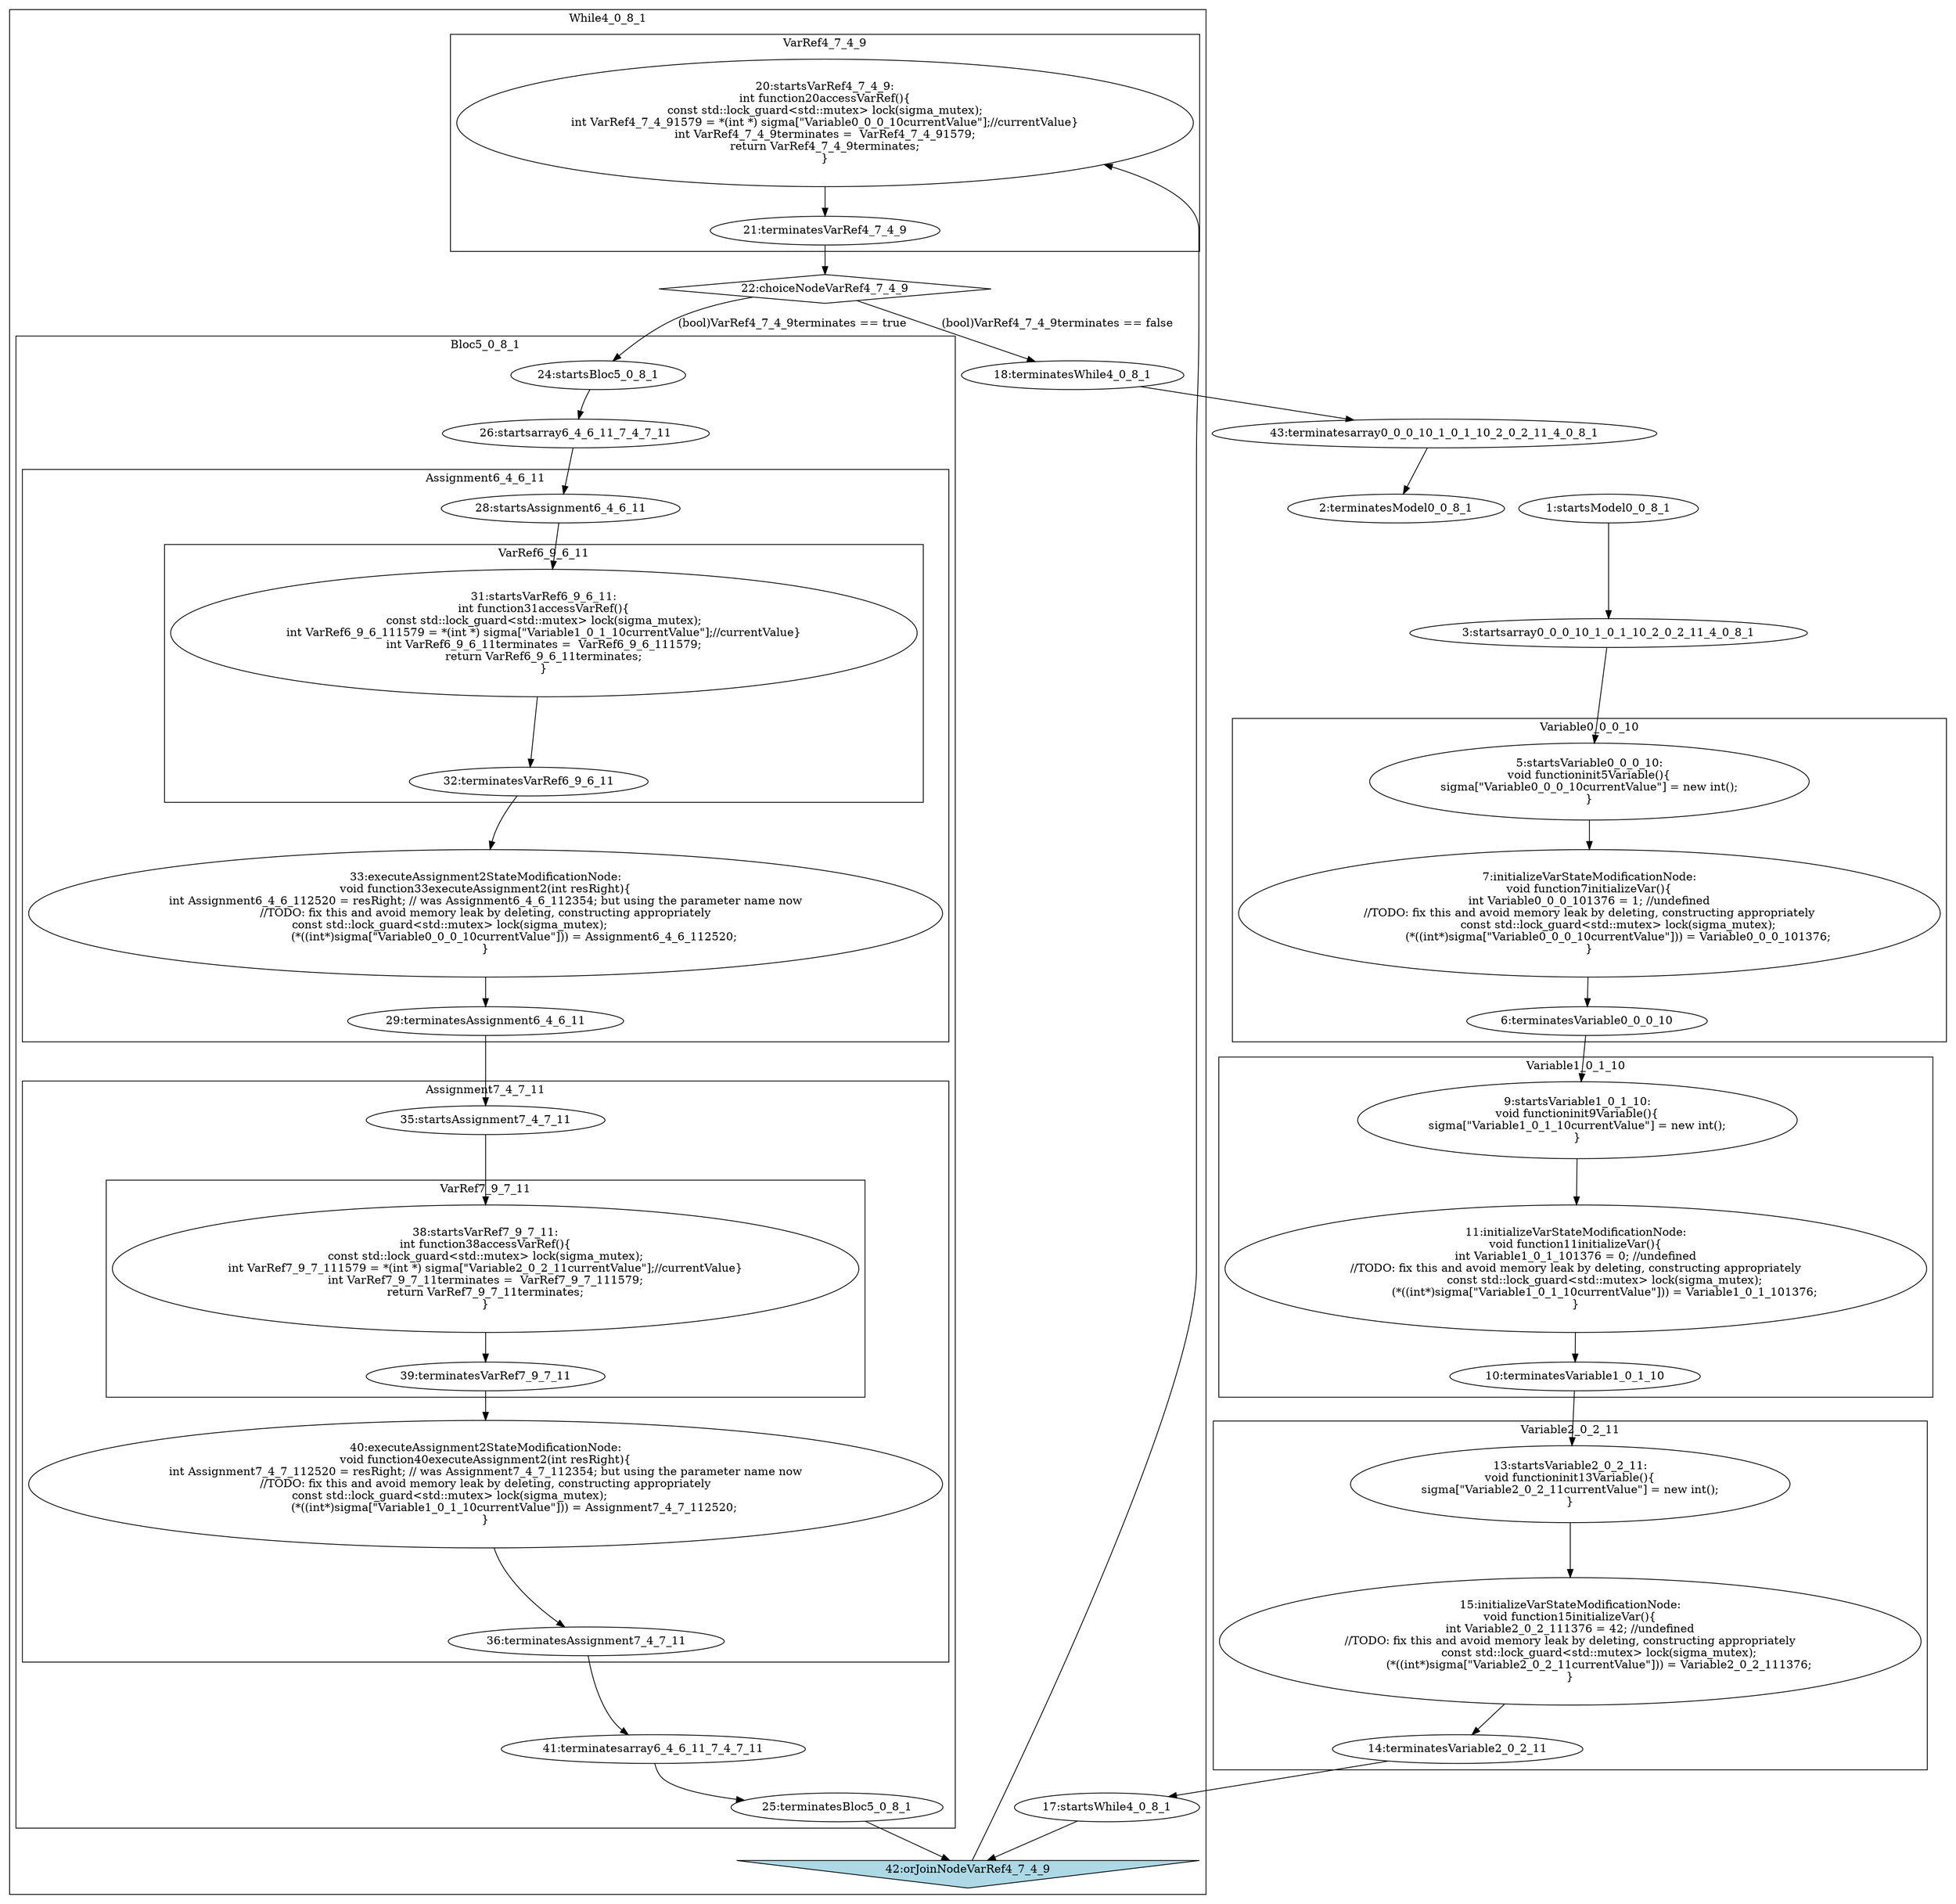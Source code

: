 digraph G {
subgraph cluster_4 {
label = "Variable0_0_0_10";
  "5" [label="5:startsVariable0_0_0_10:
void functioninit5Variable(){
sigma[\"Variable0_0_0_10currentValue\"] = new int();
}" shape="ellipse" ];
  "6" [label="6:terminatesVariable0_0_0_10" shape="ellipse" ];
  "7" [label="7:initializeVarStateModificationNode:
void function7initializeVar(){
int Variable0_0_0_101376 = 1; //undefined
//TODO: fix this and avoid memory leak by deleting, constructing appropriately
                const std::lock_guard<std::mutex> lock(sigma_mutex);
                (*((int*)sigma[\"Variable0_0_0_10currentValue\"])) = Variable0_0_0_101376;
}" shape="ellipse" ];
}
subgraph cluster_8 {
label = "Variable1_0_1_10";
  "9" [label="9:startsVariable1_0_1_10:
void functioninit9Variable(){
sigma[\"Variable1_0_1_10currentValue\"] = new int();
}" shape="ellipse" ];
  "10" [label="10:terminatesVariable1_0_1_10" shape="ellipse" ];
  "11" [label="11:initializeVarStateModificationNode:
void function11initializeVar(){
int Variable1_0_1_101376 = 0; //undefined
//TODO: fix this and avoid memory leak by deleting, constructing appropriately
                const std::lock_guard<std::mutex> lock(sigma_mutex);
                (*((int*)sigma[\"Variable1_0_1_10currentValue\"])) = Variable1_0_1_101376;
}" shape="ellipse" ];
}
subgraph cluster_12 {
label = "Variable2_0_2_11";
  "13" [label="13:startsVariable2_0_2_11:
void functioninit13Variable(){
sigma[\"Variable2_0_2_11currentValue\"] = new int();
}" shape="ellipse" ];
  "14" [label="14:terminatesVariable2_0_2_11" shape="ellipse" ];
  "15" [label="15:initializeVarStateModificationNode:
void function15initializeVar(){
int Variable2_0_2_111376 = 42; //undefined
//TODO: fix this and avoid memory leak by deleting, constructing appropriately
                const std::lock_guard<std::mutex> lock(sigma_mutex);
                (*((int*)sigma[\"Variable2_0_2_11currentValue\"])) = Variable2_0_2_111376;
}" shape="ellipse" ];
}
subgraph cluster_16 {
label = "While4_0_8_1";
  "17" [label="17:startsWhile4_0_8_1" shape="ellipse" ];
  "18" [label="18:terminatesWhile4_0_8_1" shape="ellipse" ];
  "22" [label="22:choiceNodeVarRef4_7_4_9" shape="diamond" ];
  "42" [label="42:orJoinNodeVarRef4_7_4_9" shape="invtriangle" style="filled" fillcolor="lightblue"];
subgraph cluster_19 {
label = "VarRef4_7_4_9";
  "20" [label="20:startsVarRef4_7_4_9:
int function20accessVarRef(){
const std::lock_guard<std::mutex> lock(sigma_mutex);
int VarRef4_7_4_91579 = *(int *) sigma[\"Variable0_0_0_10currentValue\"];//currentValue}
int VarRef4_7_4_9terminates =  VarRef4_7_4_91579;
return VarRef4_7_4_9terminates;
}" shape="ellipse" ];
  "21" [label="21:terminatesVarRef4_7_4_9" shape="ellipse" ];
}
subgraph cluster_23 {
label = "Bloc5_0_8_1";
  "24" [label="24:startsBloc5_0_8_1" shape="ellipse" ];
  "25" [label="25:terminatesBloc5_0_8_1" shape="ellipse" ];
  "26" [label="26:startsarray6_4_6_11_7_4_7_11" shape="ellipse" ];
  "41" [label="41:terminatesarray6_4_6_11_7_4_7_11" shape="ellipse" ];
subgraph cluster_27 {
label = "Assignment6_4_6_11";
  "28" [label="28:startsAssignment6_4_6_11" shape="ellipse" ];
  "29" [label="29:terminatesAssignment6_4_6_11" shape="ellipse" ];
  "33" [label="33:executeAssignment2StateModificationNode:
void function33executeAssignment2(int resRight){
int Assignment6_4_6_112520 = resRight; // was Assignment6_4_6_112354; but using the parameter name now
//TODO: fix this and avoid memory leak by deleting, constructing appropriately
                const std::lock_guard<std::mutex> lock(sigma_mutex);                                    
                (*((int*)sigma[\"Variable0_0_0_10currentValue\"])) = Assignment6_4_6_112520;
}" shape="ellipse" ];
subgraph cluster_30 {
label = "VarRef6_9_6_11";
  "31" [label="31:startsVarRef6_9_6_11:
int function31accessVarRef(){
const std::lock_guard<std::mutex> lock(sigma_mutex);
int VarRef6_9_6_111579 = *(int *) sigma[\"Variable1_0_1_10currentValue\"];//currentValue}
int VarRef6_9_6_11terminates =  VarRef6_9_6_111579;
return VarRef6_9_6_11terminates;
}" shape="ellipse" ];
  "32" [label="32:terminatesVarRef6_9_6_11" shape="ellipse" ];
}
}
subgraph cluster_34 {
label = "Assignment7_4_7_11";
  "35" [label="35:startsAssignment7_4_7_11" shape="ellipse" ];
  "36" [label="36:terminatesAssignment7_4_7_11" shape="ellipse" ];
  "40" [label="40:executeAssignment2StateModificationNode:
void function40executeAssignment2(int resRight){
int Assignment7_4_7_112520 = resRight; // was Assignment7_4_7_112354; but using the parameter name now
//TODO: fix this and avoid memory leak by deleting, constructing appropriately
                const std::lock_guard<std::mutex> lock(sigma_mutex);                                    
                (*((int*)sigma[\"Variable1_0_1_10currentValue\"])) = Assignment7_4_7_112520;
}" shape="ellipse" ];
subgraph cluster_37 {
label = "VarRef7_9_7_11";
  "38" [label="38:startsVarRef7_9_7_11:
int function38accessVarRef(){
const std::lock_guard<std::mutex> lock(sigma_mutex);
int VarRef7_9_7_111579 = *(int *) sigma[\"Variable2_0_2_11currentValue\"];//currentValue}
int VarRef7_9_7_11terminates =  VarRef7_9_7_111579;
return VarRef7_9_7_11terminates;
}" shape="ellipse" ];
  "39" [label="39:terminatesVarRef7_9_7_11" shape="ellipse" ];
}
}
}
}
  "1" [label="1:startsModel0_0_8_1" shape="ellipse" ];
  "2" [label="2:terminatesModel0_0_8_1" shape="ellipse" ];
  "3" [label="3:startsarray0_0_0_10_1_0_1_10_2_0_2_11_4_0_8_1" shape="ellipse" ];
  "43" [label="43:terminatesarray0_0_0_10_1_0_1_10_2_0_2_11_4_0_8_1" shape="ellipse" ];
  "5" -> "7" [label=""];
  "7" -> "6" [label=""];
  "9" -> "11" [label=""];
  "11" -> "10" [label=""];
  "13" -> "15" [label=""];
  "15" -> "14" [label=""];
  "20" -> "21" [label=""];
  "31" -> "32" [label=""];
  "28" -> "31" [label=""];
  "32" -> "33" [label=""];
  "33" -> "29" [label=""];
  "38" -> "39" [label=""];
  "35" -> "38" [label=""];
  "39" -> "40" [label=""];
  "40" -> "36" [label=""];
  "24" -> "26" [label=""];
  "26" -> "28" [label=""];
  "29" -> "35" [label=""];
  "36" -> "41" [label=""];
  "41" -> "25" [label=""];
  "17" -> "42" [label=""];
  "21" -> "22" [label=""];
  "22" -> "24" [label="(bool)VarRef4_7_4_9terminates == true"];
  "25" -> "42" [label=""];
  "42" -> "20" [label=""];
  "22" -> "18" [label="(bool)VarRef4_7_4_9terminates == false"];
  "1" -> "3" [label=""];
  "3" -> "5" [label=""];
  "6" -> "9" [label=""];
  "10" -> "13" [label=""];
  "14" -> "17" [label=""];
  "18" -> "43" [label=""];
  "43" -> "2" [label=""];
}